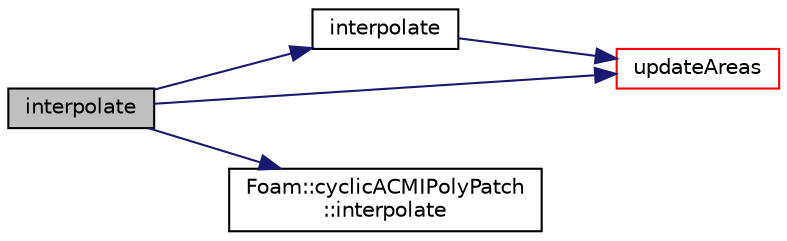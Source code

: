 digraph "interpolate"
{
  bgcolor="transparent";
  edge [fontname="Helvetica",fontsize="10",labelfontname="Helvetica",labelfontsize="10"];
  node [fontname="Helvetica",fontsize="10",shape=record];
  rankdir="LR";
  Node1 [label="interpolate",height=0.2,width=0.4,color="black", fillcolor="grey75", style="filled", fontcolor="black"];
  Node1 -> Node2 [color="midnightblue",fontsize="10",style="solid",fontname="Helvetica"];
  Node2 [label="interpolate",height=0.2,width=0.4,color="black",URL="$a00462.html#a117ab48b6f91fb157cabc4c892fa577e"];
  Node2 -> Node3 [color="midnightblue",fontsize="10",style="solid",fontname="Helvetica"];
  Node3 [label="updateAreas",height=0.2,width=0.4,color="red",URL="$a00462.html#aed132c748958e8dfd911d88f3def2914",tooltip="Update the patch areas after AMI update. "];
  Node1 -> Node4 [color="midnightblue",fontsize="10",style="solid",fontname="Helvetica"];
  Node4 [label="Foam::cyclicACMIPolyPatch\l::interpolate",height=0.2,width=0.4,color="black",URL="$a00471.html#a1098107b9b354b73799a47038cc22597",tooltip="Interpolate field. "];
  Node1 -> Node3 [color="midnightblue",fontsize="10",style="solid",fontname="Helvetica"];
}
